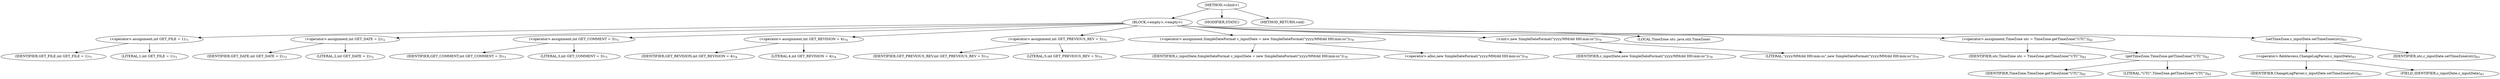 digraph "&lt;clinit&gt;" {  
"560" [label = <(METHOD,&lt;clinit&gt;)> ]
"561" [label = <(BLOCK,&lt;empty&gt;,&lt;empty&gt;)> ]
"562" [label = <(&lt;operator&gt;.assignment,int GET_FILE = 1)<SUB>71</SUB>> ]
"563" [label = <(IDENTIFIER,GET_FILE,int GET_FILE = 1)<SUB>71</SUB>> ]
"564" [label = <(LITERAL,1,int GET_FILE = 1)<SUB>71</SUB>> ]
"565" [label = <(&lt;operator&gt;.assignment,int GET_DATE = 2)<SUB>72</SUB>> ]
"566" [label = <(IDENTIFIER,GET_DATE,int GET_DATE = 2)<SUB>72</SUB>> ]
"567" [label = <(LITERAL,2,int GET_DATE = 2)<SUB>72</SUB>> ]
"568" [label = <(&lt;operator&gt;.assignment,int GET_COMMENT = 3)<SUB>73</SUB>> ]
"569" [label = <(IDENTIFIER,GET_COMMENT,int GET_COMMENT = 3)<SUB>73</SUB>> ]
"570" [label = <(LITERAL,3,int GET_COMMENT = 3)<SUB>73</SUB>> ]
"571" [label = <(&lt;operator&gt;.assignment,int GET_REVISION = 4)<SUB>74</SUB>> ]
"572" [label = <(IDENTIFIER,GET_REVISION,int GET_REVISION = 4)<SUB>74</SUB>> ]
"573" [label = <(LITERAL,4,int GET_REVISION = 4)<SUB>74</SUB>> ]
"574" [label = <(&lt;operator&gt;.assignment,int GET_PREVIOUS_REV = 5)<SUB>75</SUB>> ]
"575" [label = <(IDENTIFIER,GET_PREVIOUS_REV,int GET_PREVIOUS_REV = 5)<SUB>75</SUB>> ]
"576" [label = <(LITERAL,5,int GET_PREVIOUS_REV = 5)<SUB>75</SUB>> ]
"577" [label = <(&lt;operator&gt;.assignment,SimpleDateFormat c_inputDate = new SimpleDateFormat(&quot;yyyy/MM/dd HH:mm:ss&quot;))<SUB>78</SUB>> ]
"578" [label = <(IDENTIFIER,c_inputDate,SimpleDateFormat c_inputDate = new SimpleDateFormat(&quot;yyyy/MM/dd HH:mm:ss&quot;))<SUB>78</SUB>> ]
"579" [label = <(&lt;operator&gt;.alloc,new SimpleDateFormat(&quot;yyyy/MM/dd HH:mm:ss&quot;))<SUB>79</SUB>> ]
"580" [label = <(&lt;init&gt;,new SimpleDateFormat(&quot;yyyy/MM/dd HH:mm:ss&quot;))<SUB>79</SUB>> ]
"3" [label = <(IDENTIFIER,c_inputDate,new SimpleDateFormat(&quot;yyyy/MM/dd HH:mm:ss&quot;))<SUB>78</SUB>> ]
"581" [label = <(LITERAL,&quot;yyyy/MM/dd HH:mm:ss&quot;,new SimpleDateFormat(&quot;yyyy/MM/dd HH:mm:ss&quot;))<SUB>79</SUB>> ]
"582" [label = <(LOCAL,TimeZone utc: java.util.TimeZone)> ]
"583" [label = <(&lt;operator&gt;.assignment,TimeZone utc = TimeZone.getTimeZone(&quot;UTC&quot;))<SUB>82</SUB>> ]
"584" [label = <(IDENTIFIER,utc,TimeZone utc = TimeZone.getTimeZone(&quot;UTC&quot;))<SUB>82</SUB>> ]
"585" [label = <(getTimeZone,TimeZone.getTimeZone(&quot;UTC&quot;))<SUB>82</SUB>> ]
"586" [label = <(IDENTIFIER,TimeZone,TimeZone.getTimeZone(&quot;UTC&quot;))<SUB>82</SUB>> ]
"587" [label = <(LITERAL,&quot;UTC&quot;,TimeZone.getTimeZone(&quot;UTC&quot;))<SUB>82</SUB>> ]
"588" [label = <(setTimeZone,c_inputDate.setTimeZone(utc))<SUB>83</SUB>> ]
"589" [label = <(&lt;operator&gt;.fieldAccess,ChangeLogParser.c_inputDate)<SUB>83</SUB>> ]
"590" [label = <(IDENTIFIER,ChangeLogParser,c_inputDate.setTimeZone(utc))<SUB>83</SUB>> ]
"591" [label = <(FIELD_IDENTIFIER,c_inputDate,c_inputDate)<SUB>83</SUB>> ]
"592" [label = <(IDENTIFIER,utc,c_inputDate.setTimeZone(utc))<SUB>83</SUB>> ]
"593" [label = <(MODIFIER,STATIC)> ]
"594" [label = <(METHOD_RETURN,void)> ]
  "560" -> "561" 
  "560" -> "593" 
  "560" -> "594" 
  "561" -> "562" 
  "561" -> "565" 
  "561" -> "568" 
  "561" -> "571" 
  "561" -> "574" 
  "561" -> "577" 
  "561" -> "580" 
  "561" -> "582" 
  "561" -> "583" 
  "561" -> "588" 
  "562" -> "563" 
  "562" -> "564" 
  "565" -> "566" 
  "565" -> "567" 
  "568" -> "569" 
  "568" -> "570" 
  "571" -> "572" 
  "571" -> "573" 
  "574" -> "575" 
  "574" -> "576" 
  "577" -> "578" 
  "577" -> "579" 
  "580" -> "3" 
  "580" -> "581" 
  "583" -> "584" 
  "583" -> "585" 
  "585" -> "586" 
  "585" -> "587" 
  "588" -> "589" 
  "588" -> "592" 
  "589" -> "590" 
  "589" -> "591" 
}
